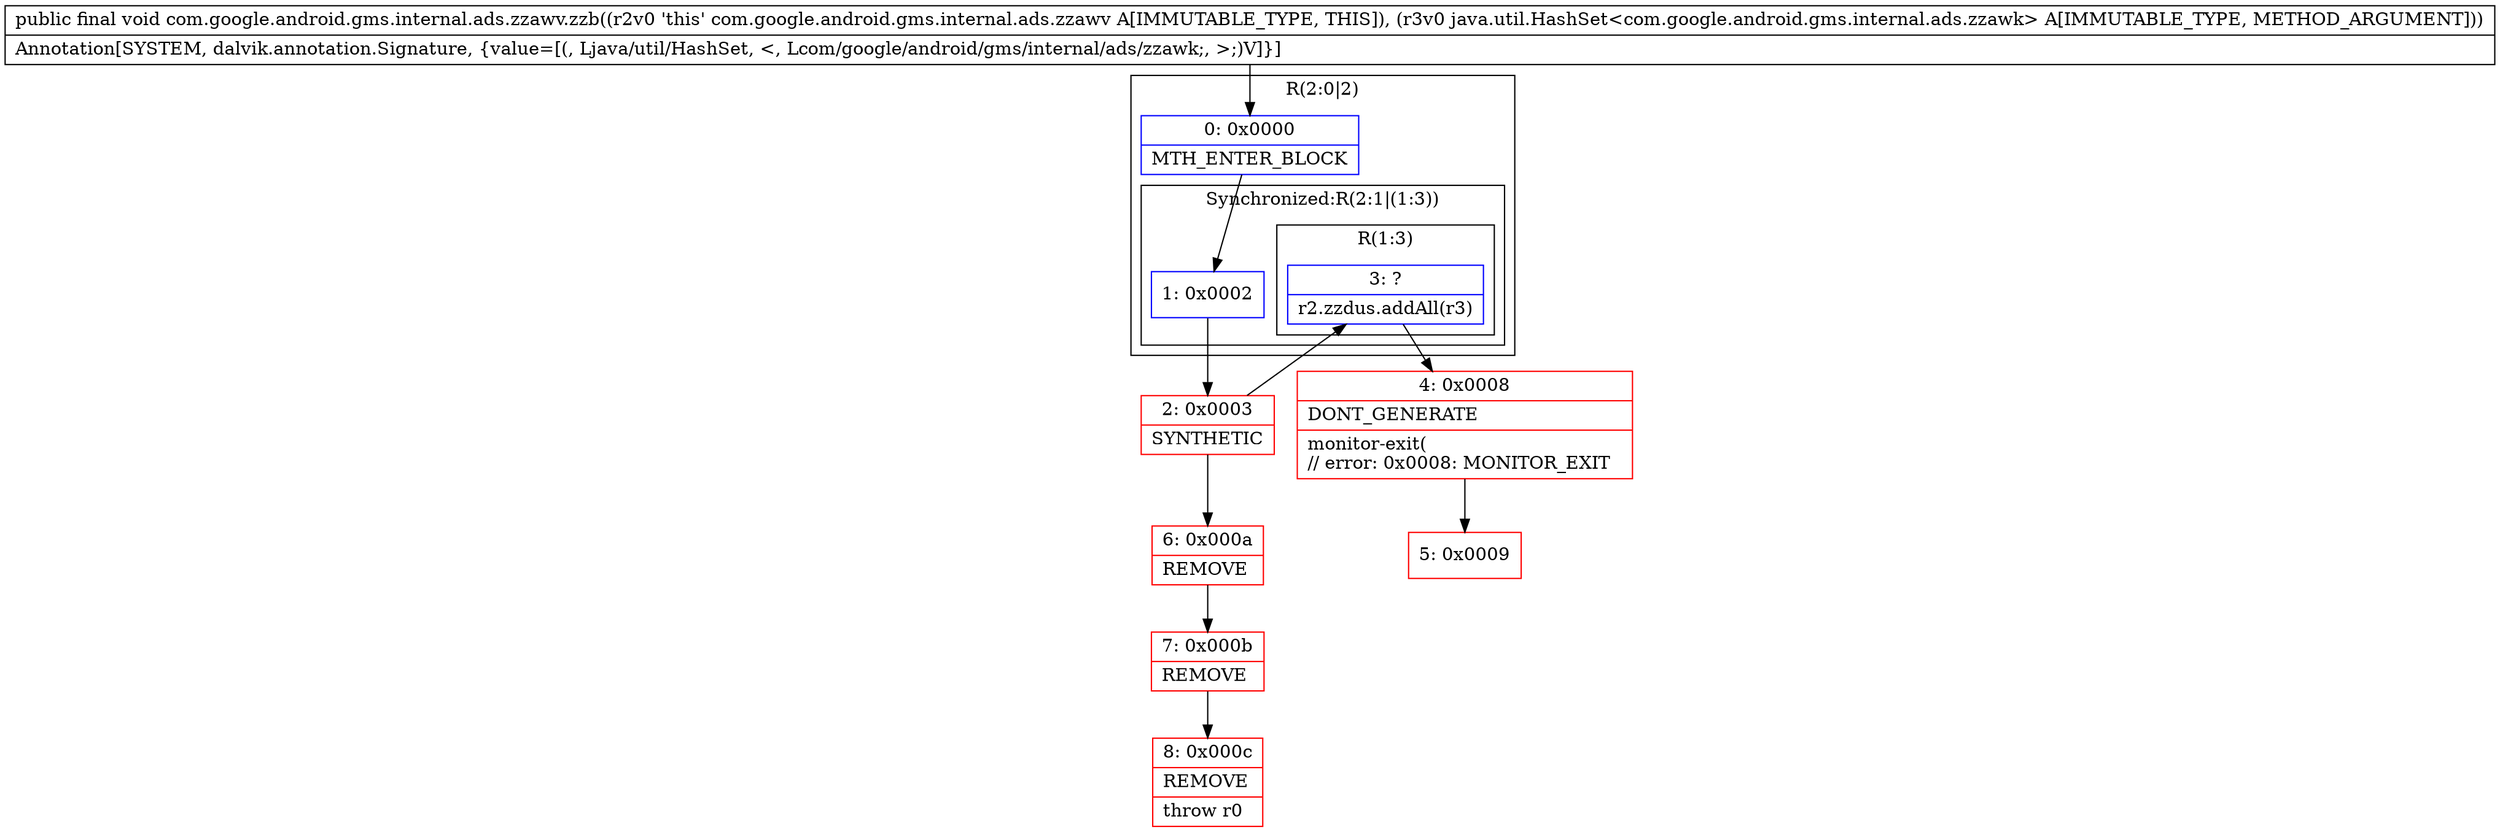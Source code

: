 digraph "CFG forcom.google.android.gms.internal.ads.zzawv.zzb(Ljava\/util\/HashSet;)V" {
subgraph cluster_Region_599106993 {
label = "R(2:0|2)";
node [shape=record,color=blue];
Node_0 [shape=record,label="{0\:\ 0x0000|MTH_ENTER_BLOCK\l}"];
subgraph cluster_SynchronizedRegion_1162023788 {
label = "Synchronized:R(2:1|(1:3))";
node [shape=record,color=blue];
Node_1 [shape=record,label="{1\:\ 0x0002}"];
subgraph cluster_Region_364933248 {
label = "R(1:3)";
node [shape=record,color=blue];
Node_3 [shape=record,label="{3\:\ ?|r2.zzdus.addAll(r3)\l}"];
}
}
}
Node_2 [shape=record,color=red,label="{2\:\ 0x0003|SYNTHETIC\l}"];
Node_4 [shape=record,color=red,label="{4\:\ 0x0008|DONT_GENERATE\l|monitor\-exit(\l\/\/ error: 0x0008: MONITOR_EXIT  \l}"];
Node_5 [shape=record,color=red,label="{5\:\ 0x0009}"];
Node_6 [shape=record,color=red,label="{6\:\ 0x000a|REMOVE\l}"];
Node_7 [shape=record,color=red,label="{7\:\ 0x000b|REMOVE\l}"];
Node_8 [shape=record,color=red,label="{8\:\ 0x000c|REMOVE\l|throw r0\l}"];
MethodNode[shape=record,label="{public final void com.google.android.gms.internal.ads.zzawv.zzb((r2v0 'this' com.google.android.gms.internal.ads.zzawv A[IMMUTABLE_TYPE, THIS]), (r3v0 java.util.HashSet\<com.google.android.gms.internal.ads.zzawk\> A[IMMUTABLE_TYPE, METHOD_ARGUMENT]))  | Annotation[SYSTEM, dalvik.annotation.Signature, \{value=[(, Ljava\/util\/HashSet, \<, Lcom\/google\/android\/gms\/internal\/ads\/zzawk;, \>;)V]\}]\l}"];
MethodNode -> Node_0;
Node_0 -> Node_1;
Node_1 -> Node_2;
Node_3 -> Node_4;
Node_2 -> Node_3;
Node_2 -> Node_6;
Node_4 -> Node_5;
Node_6 -> Node_7;
Node_7 -> Node_8;
}

